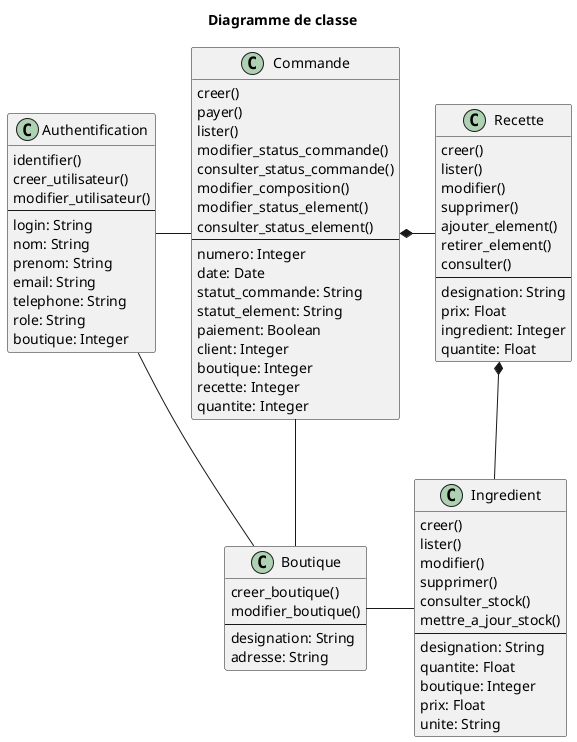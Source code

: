 @startuml 06_Class_diagram
title Diagramme de classe

class Commande{
    creer()
    payer()
    lister()
    modifier_status_commande()
    consulter_status_commande()
    modifier_composition()
    modifier_status_element()
    consulter_status_element()
    --
    numero: Integer
    date: Date
    statut_commande: String
    statut_element: String
    paiement: Boolean
    client: Integer
    boutique: Integer
    recette: Integer
    quantite: Integer
}

class Recette{
    creer()
    lister()
    modifier()
    supprimer()
    ajouter_element()
    retirer_element()
    consulter()
    --
    designation: String
    prix: Float
    ingredient: Integer
    quantite: Float
}

class Ingredient{
    creer()
    lister()
    modifier()
    supprimer()
    consulter_stock()
    mettre_a_jour_stock()
    --
    designation: String
    quantite: Float
    boutique: Integer
    prix: Float
    unite: String
}

class Authentification{
    identifier()
    creer_utilisateur()
    modifier_utilisateur()
    --
    login: String
    nom: String
    prenom: String
    email: String
    telephone: String
    role: String
    boutique: Integer
}

class Boutique{
    creer_boutique()
    modifier_boutique()
    --
    designation: String
    adresse: String
}

Commande *- Recette

Recette *-- Ingredient

Authentification - Commande
Authentification - Boutique
Commande -- Boutique

Boutique - Ingredient


@enduml
